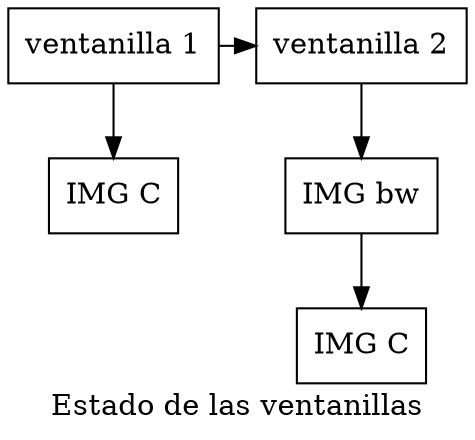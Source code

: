 digraph G{
label="Estado de las ventanillas";
node[shape=box];
nV149928006[label="ventanilla 1"];
nP168423058[label="IMG C"];
nV713338599[label="ventanilla 2"];
nP821270929[label="IMG bw"];
nP1160460865[label="IMG C"];

nV149928006->nV713338599;
nV149928006->nP168423058;
nV713338599->nP821270929;
nP821270929->nP1160460865;

{rank=same;nV149928006;nV713338599;}
}